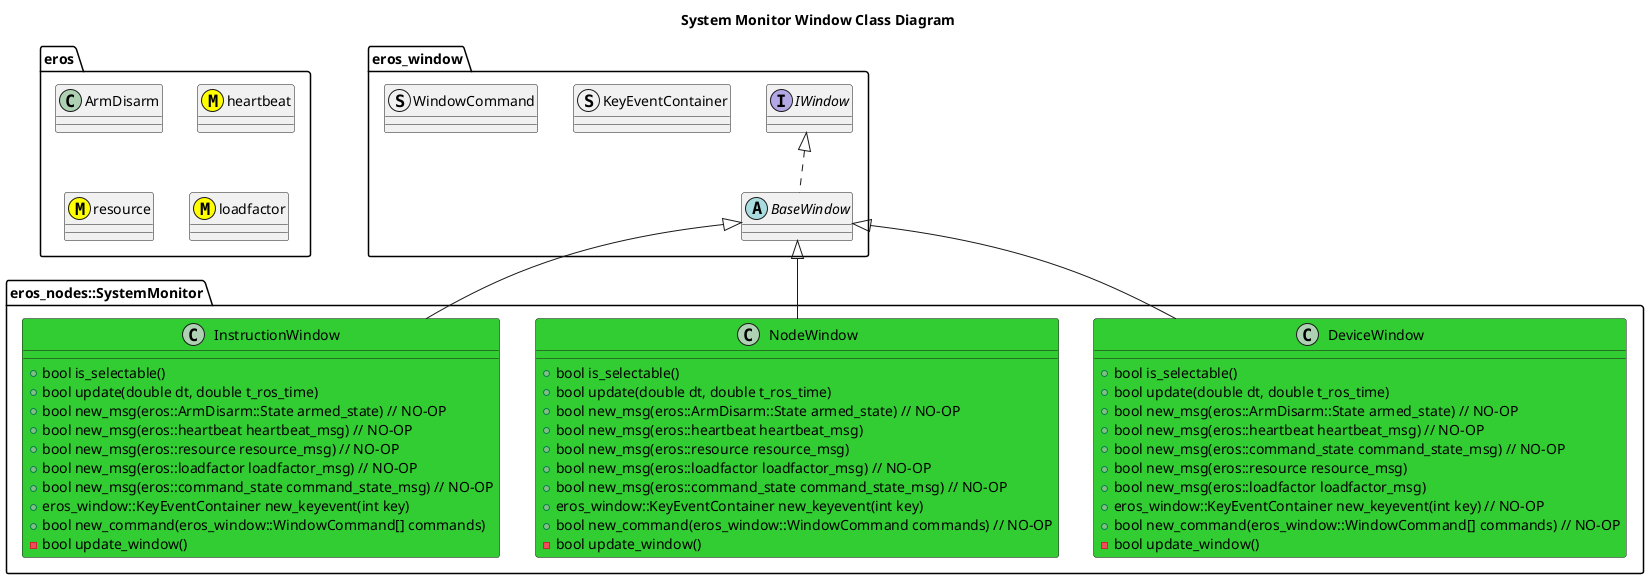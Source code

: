@startuml
title System Monitor Window Class Diagram
package eros {
    class ArmDisarm
    class heartbeat <<(M,#FFFF00)>>
    class resource <<(M,#FFFF00)>>
    class loadfactor <<(M,#FFFF00)>>
}
package eros_window {
    interface IWindow
    abstract BaseWindow
    IWindow <|.. BaseWindow
    struct KeyEventContainer
    struct WindowCommand
}
package eros_nodes::SystemMonitor {
    class DeviceWindow #LimeGreen {
        +bool is_selectable()
        +bool update(double dt, double t_ros_time)
        +bool new_msg(eros::ArmDisarm::State armed_state) // NO-OP
        +bool new_msg(eros::heartbeat heartbeat_msg) // NO-OP
        +bool new_msg(eros::command_state command_state_msg) // NO-OP
        +bool new_msg(eros::resource resource_msg)
        +bool new_msg(eros::loadfactor loadfactor_msg)
        +eros_window::KeyEventContainer new_keyevent(int key) // NO-OP
        +bool new_command(eros_window::WindowCommand[] commands) // NO-OP
        -bool update_window()

    }
    BaseWindow <|-- DeviceWindow
    class NodeWindow #LimeGreen {
        +bool is_selectable()
        +bool update(double dt, double t_ros_time)
        +bool new_msg(eros::ArmDisarm::State armed_state) // NO-OP
        +bool new_msg(eros::heartbeat heartbeat_msg)
        +bool new_msg(eros::resource resource_msg)
        +bool new_msg(eros::loadfactor loadfactor_msg) // NO-OP
        +bool new_msg(eros::command_state command_state_msg) // NO-OP
        +eros_window::KeyEventContainer new_keyevent(int key)
        +bool new_command(eros_window::WindowCommand commands) // NO-OP
        -bool update_window()
        
    }
    BaseWindow <|-- NodeWindow
    class InstructionWindow #LimeGreen {
        +bool is_selectable()
        +bool update(double dt, double t_ros_time)
        +bool new_msg(eros::ArmDisarm::State armed_state) // NO-OP
        +bool new_msg(eros::heartbeat heartbeat_msg) // NO-OP
        +bool new_msg(eros::resource resource_msg) // NO-OP
        +bool new_msg(eros::loadfactor loadfactor_msg) // NO-OP
        +bool new_msg(eros::command_state command_state_msg) // NO-OP
        +eros_window::KeyEventContainer new_keyevent(int key)
        +bool new_command(eros_window::WindowCommand[] commands)
        -bool update_window()
        
    }
    BaseWindow <|-- InstructionWindow
}
@enduml
